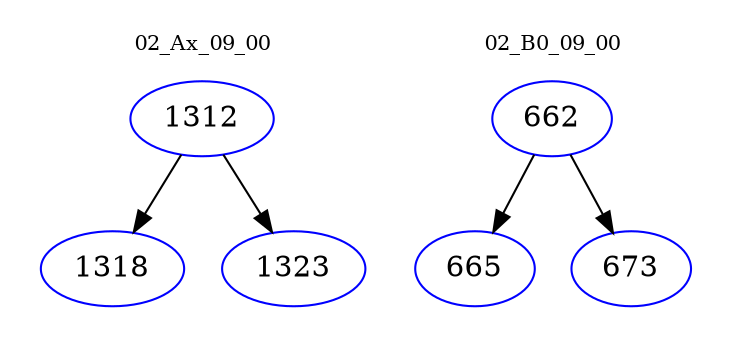 digraph{
subgraph cluster_0 {
color = white
label = "02_Ax_09_00";
fontsize=10;
T0_1312 [label="1312", color="blue"]
T0_1312 -> T0_1318 [color="black"]
T0_1318 [label="1318", color="blue"]
T0_1312 -> T0_1323 [color="black"]
T0_1323 [label="1323", color="blue"]
}
subgraph cluster_1 {
color = white
label = "02_B0_09_00";
fontsize=10;
T1_662 [label="662", color="blue"]
T1_662 -> T1_665 [color="black"]
T1_665 [label="665", color="blue"]
T1_662 -> T1_673 [color="black"]
T1_673 [label="673", color="blue"]
}
}
